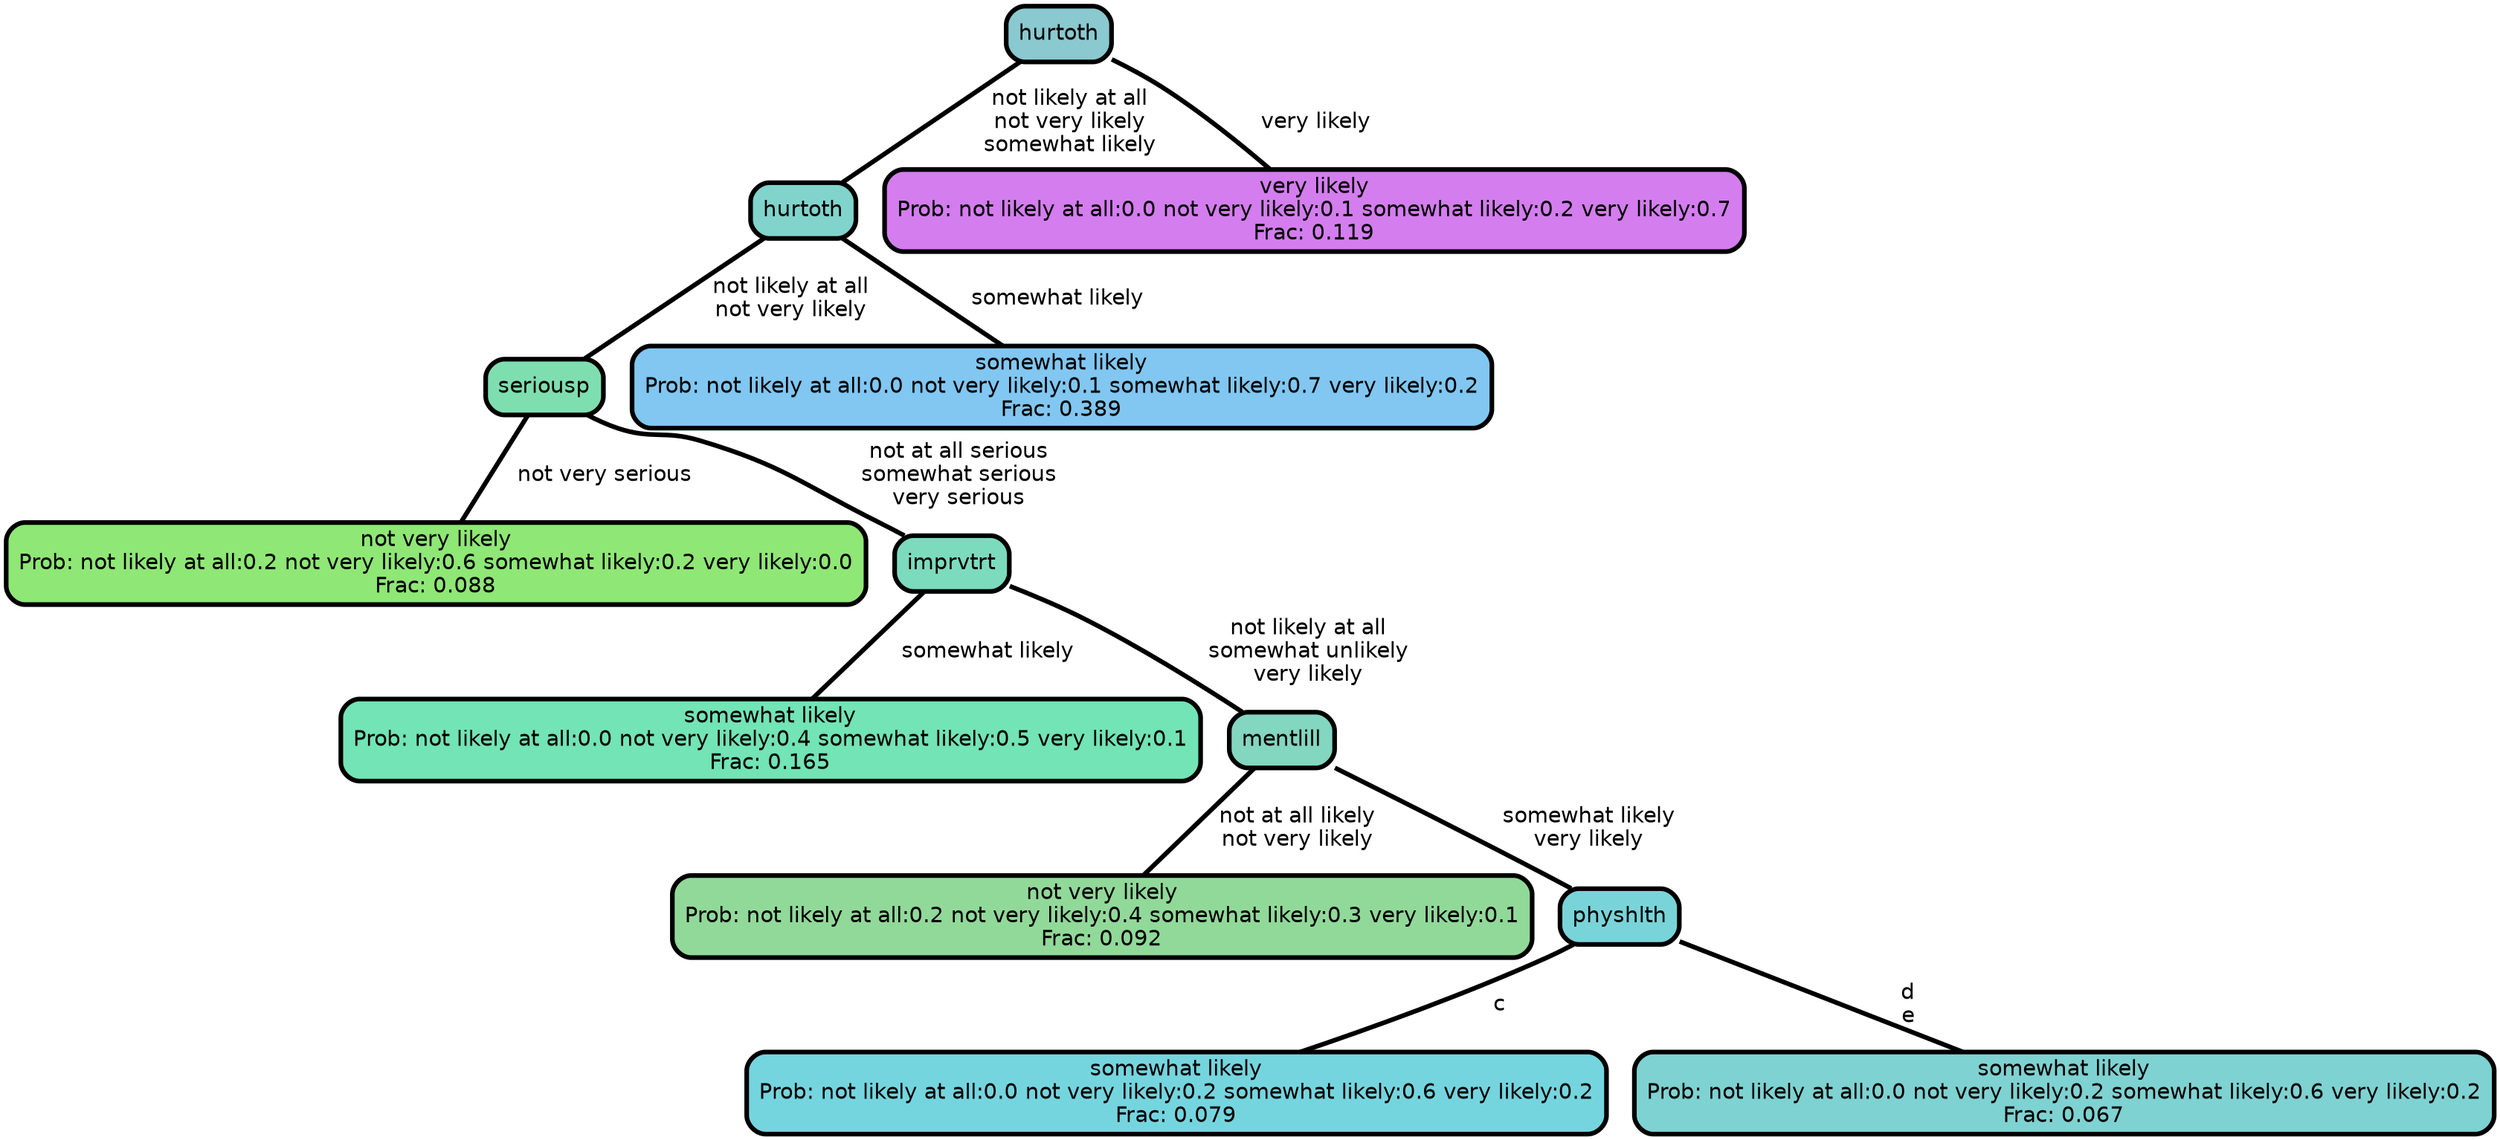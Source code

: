 graph Tree {
node [shape=box, style="filled, rounded",color="black",penwidth="3",fontcolor="black",                 fontname=helvetica] ;
graph [ranksep="0 equally", splines=straight,                 bgcolor=transparent, dpi=200] ;
edge [fontname=helvetica, color=black] ;
0 [label="not very likely
Prob: not likely at all:0.2 not very likely:0.6 somewhat likely:0.2 very likely:0.0
Frac: 0.088", fillcolor="#8fe776"] ;
1 [label="seriousp", fillcolor="#7fdeaf"] ;
2 [label="somewhat likely
Prob: not likely at all:0.0 not very likely:0.4 somewhat likely:0.5 very likely:0.1
Frac: 0.165", fillcolor="#72e4b5"] ;
3 [label="imprvtrt", fillcolor="#7cdbbc"] ;
4 [label="not very likely
Prob: not likely at all:0.2 not very likely:0.4 somewhat likely:0.3 very likely:0.1
Frac: 0.092", fillcolor="#91d999"] ;
5 [label="mentlill", fillcolor="#83d6c0"] ;
6 [label="somewhat likely
Prob: not likely at all:0.0 not very likely:0.2 somewhat likely:0.6 very likely:0.2
Frac: 0.079", fillcolor="#75d5df"] ;
7 [label="physhlth", fillcolor="#79d4d9"] ;
8 [label="somewhat likely
Prob: not likely at all:0.0 not very likely:0.2 somewhat likely:0.6 very likely:0.2
Frac: 0.067", fillcolor="#7fd2d2"] ;
9 [label="hurtoth", fillcolor="#80d4cc"] ;
10 [label="somewhat likely
Prob: not likely at all:0.0 not very likely:0.1 somewhat likely:0.7 very likely:0.2
Frac: 0.389", fillcolor="#81c7f1"] ;
11 [label="hurtoth", fillcolor="#8ac9d0"] ;
12 [label="very likely
Prob: not likely at all:0.0 not very likely:0.1 somewhat likely:0.2 very likely:0.7
Frac: 0.119", fillcolor="#d47def"] ;
1 -- 0 [label=" not very serious",penwidth=3] ;
1 -- 3 [label=" not at all serious\n somewhat serious\n very serious",penwidth=3] ;
3 -- 2 [label=" somewhat likely",penwidth=3] ;
3 -- 5 [label=" not likely at all\n somewhat unlikely\n very likely",penwidth=3] ;
5 -- 4 [label=" not at all likely\n not very likely",penwidth=3] ;
5 -- 7 [label=" somewhat likely\n very likely",penwidth=3] ;
7 -- 6 [label=" c",penwidth=3] ;
7 -- 8 [label=" d\n e",penwidth=3] ;
9 -- 1 [label=" not likely at all\n not very likely",penwidth=3] ;
9 -- 10 [label=" somewhat likely",penwidth=3] ;
11 -- 9 [label=" not likely at all\n not very likely\n somewhat likely",penwidth=3] ;
11 -- 12 [label=" very likely",penwidth=3] ;
{rank = same;}}